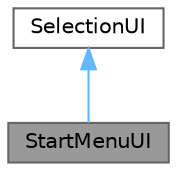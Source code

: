 digraph "StartMenuUI"
{
 // LATEX_PDF_SIZE
  bgcolor="transparent";
  edge [fontname=Helvetica,fontsize=10,labelfontname=Helvetica,labelfontsize=10];
  node [fontname=Helvetica,fontsize=10,shape=box,height=0.2,width=0.4];
  Node1 [id="Node000001",label="StartMenuUI",height=0.2,width=0.4,color="gray40", fillcolor="grey60", style="filled", fontcolor="black",tooltip="Represents the user interface for the start menu."];
  Node2 -> Node1 [id="edge1_Node000001_Node000002",dir="back",color="steelblue1",style="solid",tooltip=" "];
  Node2 [id="Node000002",label="SelectionUI",height=0.2,width=0.4,color="gray40", fillcolor="white", style="filled",URL="$class_selection_u_i.html",tooltip="Represents a user interface for selecting options."];
}
